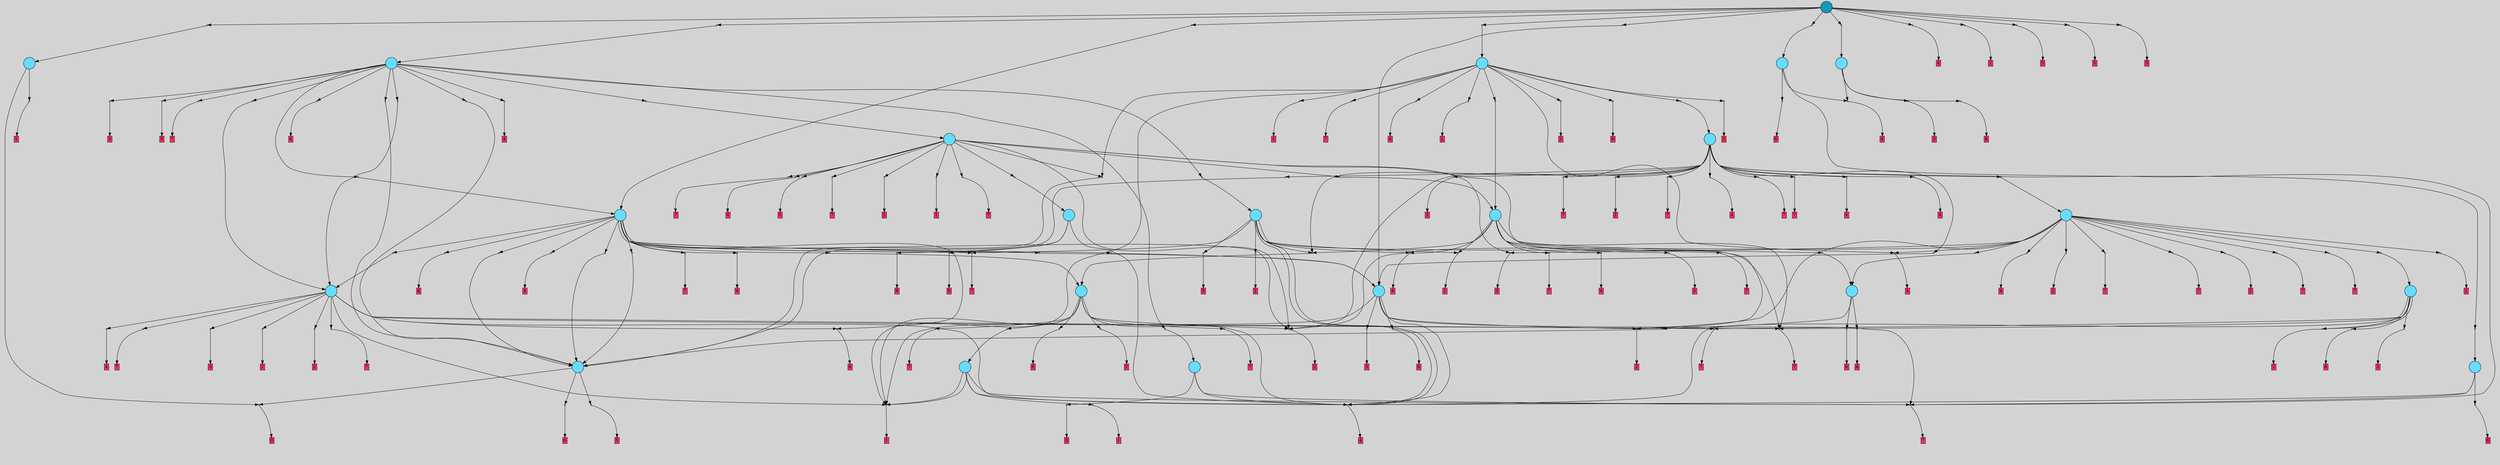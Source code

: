 // File exported with GEGELATI v1.3.1
// On the 2024-04-02 01:58:03
// With the File::TPGGraphDotExporter
digraph{
	graph[pad = "0.212, 0.055" bgcolor = lightgray]
	node[shape=circle style = filled label = ""]
		T0 [fillcolor="#66ddff"]
		T3 [fillcolor="#66ddff"]
		T4 [fillcolor="#66ddff"]
		T5 [fillcolor="#66ddff"]
		T6 [fillcolor="#66ddff"]
		T42 [fillcolor="#66ddff"]
		T81 [fillcolor="#66ddff"]
		T89 [fillcolor="#66ddff"]
		T100 [fillcolor="#66ddff"]
		T104 [fillcolor="#66ddff"]
		T315 [fillcolor="#66ddff"]
		T514 [fillcolor="#66ddff"]
		T609 [fillcolor="#66ddff"]
		T772 [fillcolor="#66ddff"]
		T863 [fillcolor="#66ddff"]
		T878 [fillcolor="#66ddff"]
		T1351 [fillcolor="#66ddff"]
		T1448 [fillcolor="#66ddff"]
		T1965 [fillcolor="#66ddff"]
		T2451 [fillcolor="#66ddff"]
		T3734 [fillcolor="#66ddff"]
		T3867 [fillcolor="#1199bb"]
		P63138 [fillcolor="#cccccc" shape=point] //
		I63138 [shape=box style=invis label="1|7&2|3#1|4&#92;n0|2&4|4#4|0&#92;n0|2&0|1#3|6&#92;n3|3&2|1#4|7&#92;n0|6&1|0#4|4&#92;n4|0&1|3#2|3&#92;n4|1&0|3#0|7&#92;n1|5&1|7#4|6&#92;n6|4&2|2#4|1&#92;n"]
		P63138 -> I63138[style=invis]
		A35072 [fillcolor="#ff3366" shape=box margin=0.03 width=0 height=0 label="0"]
		T0 -> P63138 -> A35072
		P63139 [fillcolor="#cccccc" shape=point] //
		I63139 [shape=box style=invis label="5|2&4|4#2|3&#92;n6|4&0|7#4|1&#92;n0|3&0|1#2|1&#92;n5|7&1|1#4|0&#92;n5|7&1|2#2|7&#92;n0|4&2|3#3|3&#92;n0|3&2|3#2|7&#92;n8|7&4|7#0|2&#92;n0|2&3|0#0|2&#92;n"]
		P63139 -> I63139[style=invis]
		A35073 [fillcolor="#ff3366" shape=box margin=0.03 width=0 height=0 label="1"]
		T0 -> P63139 -> A35073
		P63140 [fillcolor="#cccccc" shape=point] //
		I63140 [shape=box style=invis label="4|5&1|0#2|5&#92;n"]
		P63140 -> I63140[style=invis]
		A35074 [fillcolor="#ff3366" shape=box margin=0.03 width=0 height=0 label="3"]
		T3 -> P63140 -> A35074
		P63141 [fillcolor="#cccccc" shape=point] //
		I63141 [shape=box style=invis label="4|6&2|3#3|7&#92;n3|0&2|6#4|6&#92;n1|0&4|0#2|6&#92;n6|5&3|7#2|4&#92;n1|7&3|2#1|1&#92;n0|3&2|5#1|1&#92;n4|7&3|0#0|7&#92;n4|5&0|3#1|1&#92;n8|3&1|2#1|4&#92;n"]
		P63141 -> I63141[style=invis]
		A35075 [fillcolor="#ff3366" shape=box margin=0.03 width=0 height=0 label="4"]
		T3 -> P63141 -> A35075
		P63142 [fillcolor="#cccccc" shape=point] //
		I63142 [shape=box style=invis label="1|3&1|2#2|1&#92;n8|0&3|2#1|6&#92;n"]
		P63142 -> I63142[style=invis]
		A35076 [fillcolor="#ff3366" shape=box margin=0.03 width=0 height=0 label="4"]
		T4 -> P63142 -> A35076
		P63143 [fillcolor="#cccccc" shape=point] //
		I63143 [shape=box style=invis label="4|7&0|7#3|6&#92;n"]
		P63143 -> I63143[style=invis]
		A35077 [fillcolor="#ff3366" shape=box margin=0.03 width=0 height=0 label="5"]
		T4 -> P63143 -> A35077
		P63144 [fillcolor="#cccccc" shape=point] //
		I63144 [shape=box style=invis label="6|7&2|3#4|0&#92;n6|4&1|3#4|7&#92;n"]
		P63144 -> I63144[style=invis]
		A35078 [fillcolor="#ff3366" shape=box margin=0.03 width=0 height=0 label="5"]
		T5 -> P63144 -> A35078
		P63145 [fillcolor="#cccccc" shape=point] //
		I63145 [shape=box style=invis label="3|2&1|3#1|0&#92;n3|0&1|7#1|5&#92;n8|3&1|2#2|6&#92;n2|1&2|3#1|3&#92;n0|3&0|6#3|3&#92;n0|6&3|1#1|4&#92;n"]
		P63145 -> I63145[style=invis]
		A35079 [fillcolor="#ff3366" shape=box margin=0.03 width=0 height=0 label="6"]
		T5 -> P63145 -> A35079
		P63146 [fillcolor="#cccccc" shape=point] //
		I63146 [shape=box style=invis label="4|0&1|2#1|1&#92;n8|6&1|5#1|0&#92;n"]
		P63146 -> I63146[style=invis]
		A35080 [fillcolor="#ff3366" shape=box margin=0.03 width=0 height=0 label="6"]
		T6 -> P63146 -> A35080
		P63147 [fillcolor="#cccccc" shape=point] //
		I63147 [shape=box style=invis label="2|7&2|0#0|3&#92;n5|7&0|7#2|2&#92;n8|5&1|6#4|0&#92;n6|3&3|7#3|5&#92;n1|0&1|2#4|3&#92;n5|6&2|0#2|1&#92;n"]
		P63147 -> I63147[style=invis]
		A35081 [fillcolor="#ff3366" shape=box margin=0.03 width=0 height=0 label="7"]
		T6 -> P63147 -> A35081
		T3 -> P63147
		P63148 [fillcolor="#cccccc" shape=point] //
		I63148 [shape=box style=invis label="1|4&3|4#1|1&#92;n4|1&2|1#0|7&#92;n"]
		P63148 -> I63148[style=invis]
		A35082 [fillcolor="#ff3366" shape=box margin=0.03 width=0 height=0 label="8"]
		T4 -> P63148 -> A35082
		T5 -> P63138
		T6 -> P63142
		P63149 [fillcolor="#cccccc" shape=point] //
		I63149 [shape=box style=invis label="4|0&3|2#1|1&#92;n"]
		P63149 -> I63149[style=invis]
		A35083 [fillcolor="#ff3366" shape=box margin=0.03 width=0 height=0 label="6"]
		T42 -> P63149 -> A35083
		T42 -> P63147
		T42 -> P63141
		P63150 [fillcolor="#cccccc" shape=point] //
		I63150 [shape=box style=invis label="3|0&1|7#2|3&#92;n1|4&3|4#1|6&#92;n"]
		P63150 -> I63150[style=invis]
		A35084 [fillcolor="#ff3366" shape=box margin=0.03 width=0 height=0 label="8"]
		T81 -> P63150 -> A35084
		P63151 [fillcolor="#cccccc" shape=point] //
		I63151 [shape=box style=invis label="1|7&1|1#4|2&#92;n8|3&3|1#4|3&#92;n1|3&0|1#1|7&#92;n5|0&1|2#3|2&#92;n5|3&2|6#1|0&#92;n2|3&4|4#0|2&#92;n3|2&0|4#1|3&#92;n4|0&1|7#1|0&#92;n1|0&3|2#3|0&#92;n0|7&2|3#3|0&#92;n"]
		P63151 -> I63151[style=invis]
		A35085 [fillcolor="#ff3366" shape=box margin=0.03 width=0 height=0 label="0"]
		T81 -> P63151 -> A35085
		T81 -> P63141
		P63152 [fillcolor="#cccccc" shape=point] //
		I63152 [shape=box style=invis label="5|3&2|3#2|7&#92;n"]
		P63152 -> I63152[style=invis]
		A35086 [fillcolor="#ff3366" shape=box margin=0.03 width=0 height=0 label="1"]
		T89 -> P63152 -> A35086
		P63153 [fillcolor="#cccccc" shape=point] //
		I63153 [shape=box style=invis label="1|0&4|4#3|7&#92;n0|5&4|5#1|4&#92;n4|0&0|7#1|4&#92;n2|0&0|3#0|6&#92;n3|1&1|7#3|7&#92;n3|0&0|0#2|0&#92;n1|7&1|6#4|5&#92;n3|6&4|1#0|4&#92;n7|1&2|0#3|4&#92;n"]
		P63153 -> I63153[style=invis]
		A35087 [fillcolor="#ff3366" shape=box margin=0.03 width=0 height=0 label="2"]
		T89 -> P63153 -> A35087
		P63154 [fillcolor="#cccccc" shape=point] //
		I63154 [shape=box style=invis label="0|7&1|6#2|1&#92;n0|2&3|2#2|3&#92;n"]
		P63154 -> I63154[style=invis]
		A35088 [fillcolor="#ff3366" shape=box margin=0.03 width=0 height=0 label="3"]
		T89 -> P63154 -> A35088
		P63155 [fillcolor="#cccccc" shape=point] //
		I63155 [shape=box style=invis label="7|6&1|5#1|0&#92;n4|0&1|2#1|1&#92;n4|5&3|1#4|2&#92;n"]
		P63155 -> I63155[style=invis]
		A35089 [fillcolor="#ff3366" shape=box margin=0.03 width=0 height=0 label="6"]
		T89 -> P63155 -> A35089
		T89 -> P63141
		T89 -> P63147
		P63156 [fillcolor="#cccccc" shape=point] //
		I63156 [shape=box style=invis label="8|0&3|3#1|6&#92;n"]
		P63156 -> I63156[style=invis]
		A35090 [fillcolor="#ff3366" shape=box margin=0.03 width=0 height=0 label="4"]
		T100 -> P63156 -> A35090
		P63157 [fillcolor="#cccccc" shape=point] //
		I63157 [shape=box style=invis label="4|1&3|1#0|7&#92;n7|4&4|0#0|0&#92;n"]
		P63157 -> I63157[style=invis]
		T100 -> P63157 -> T5
		P63158 [fillcolor="#cccccc" shape=point] //
		I63158 [shape=box style=invis label="3|0&1|7#1|5&#92;n2|1&2|3#1|3&#92;n8|3&1|5#2|6&#92;n0|3&0|6#3|3&#92;n0|6&3|1#1|4&#92;n"]
		P63158 -> I63158[style=invis]
		A35091 [fillcolor="#ff3366" shape=box margin=0.03 width=0 height=0 label="6"]
		T100 -> P63158 -> A35091
		T104 -> P63141
		T104 -> P63147
		T104 -> P63152
		P63159 [fillcolor="#cccccc" shape=point] //
		I63159 [shape=box style=invis label="5|3&2|3#2|4&#92;n6|6&2|1#2|5&#92;n"]
		P63159 -> I63159[style=invis]
		A35092 [fillcolor="#ff3366" shape=box margin=0.03 width=0 height=0 label="1"]
		T104 -> P63159 -> A35092
		T104 -> P63152
		P63160 [fillcolor="#cccccc" shape=point] //
		I63160 [shape=box style=invis label="3|6&2|2#1|7&#92;n7|0&4|3#2|2&#92;n3|3&0|0#1|2&#92;n4|0&1|0#2|3&#92;n2|3&0|4#3|1&#92;n0|3&3|3#0|7&#92;n8|2&0|2#2|3&#92;n8|7&2|0#3|3&#92;n"]
		P63160 -> I63160[style=invis]
		A35093 [fillcolor="#ff3366" shape=box margin=0.03 width=0 height=0 label="7"]
		T315 -> P63160 -> A35093
		T315 -> P63152
		P63161 [fillcolor="#cccccc" shape=point] //
		I63161 [shape=box style=invis label="7|2&2|6#0|5&#92;n3|1&1|5#0|6&#92;n5|6&1|2#1|1&#92;n5|0&3|4#4|7&#92;n3|0&3|2#0|5&#92;n6|2&3|4#0|5&#92;n"]
		P63161 -> I63161[style=invis]
		A35094 [fillcolor="#ff3366" shape=box margin=0.03 width=0 height=0 label="2"]
		T315 -> P63161 -> A35094
		T315 -> P63141
		P63162 [fillcolor="#cccccc" shape=point] //
		I63162 [shape=box style=invis label="8|5&1|6#4|0&#92;n2|7&2|0#0|3&#92;n5|7&0|7#2|2&#92;n5|7&4|1#0|6&#92;n4|6&2|4#2|4&#92;n1|0&1|2#1|3&#92;n"]
		P63162 -> I63162[style=invis]
		A35095 [fillcolor="#ff3366" shape=box margin=0.03 width=0 height=0 label="7"]
		T315 -> P63162 -> A35095
		P63163 [fillcolor="#cccccc" shape=point] //
		I63163 [shape=box style=invis label="3|2&1|3#1|0&#92;n2|0&1|7#1|5&#92;n8|3&1|2#2|6&#92;n2|1&2|3#1|3&#92;n0|6&3|1#1|4&#92;n0|3&0|6#3|3&#92;n"]
		P63163 -> I63163[style=invis]
		A35096 [fillcolor="#ff3366" shape=box margin=0.03 width=0 height=0 label="6"]
		T315 -> P63163 -> A35096
		P63164 [fillcolor="#cccccc" shape=point] //
		I63164 [shape=box style=invis label="4|6&3|2#2|4&#92;n2|3&0|7#1|3&#92;n1|1&2|7#4|7&#92;n4|6&2|5#0|0&#92;n1|3&4|3#1|7&#92;n8|4&4|6#4|7&#92;n6|5&4|3#4|3&#92;n4|7&0|2#4|0&#92;n4|0&0|5#2|3&#92;n"]
		P63164 -> I63164[style=invis]
		T315 -> P63164 -> T104
		P63165 [fillcolor="#cccccc" shape=point] //
		I63165 [shape=box style=invis label="3|7&3|6#4|2&#92;n5|6&1|2#1|1&#92;n3|1&1|5#1|6&#92;n7|2&2|6#0|5&#92;n5|0&3|4#4|7&#92;n6|2&3|4#0|5&#92;n"]
		P63165 -> I63165[style=invis]
		A35097 [fillcolor="#ff3366" shape=box margin=0.03 width=0 height=0 label="2"]
		T315 -> P63165 -> A35097
		T514 -> P63141
		P63166 [fillcolor="#cccccc" shape=point] //
		I63166 [shape=box style=invis label="7|2&2|6#0|5&#92;n5|6&1|2#1|1&#92;n0|7&3|4#0|5&#92;n5|0&3|4#4|7&#92;n7|6&0|0#3|5&#92;n3|0&3|2#0|5&#92;n"]
		P63166 -> I63166[style=invis]
		A35098 [fillcolor="#ff3366" shape=box margin=0.03 width=0 height=0 label="2"]
		T514 -> P63166 -> A35098
		P63167 [fillcolor="#cccccc" shape=point] //
		I63167 [shape=box style=invis label="2|1&2|3#1|3&#92;n2|0&1|7#1|5&#92;n8|3&1|2#2|6&#92;n3|2&1|3#1|0&#92;n0|6&3|1#1|4&#92;n0|3&0|6#3|7&#92;n"]
		P63167 -> I63167[style=invis]
		A35099 [fillcolor="#ff3366" shape=box margin=0.03 width=0 height=0 label="6"]
		T514 -> P63167 -> A35099
		P63168 [fillcolor="#cccccc" shape=point] //
		I63168 [shape=box style=invis label="0|7&1|6#2|1&#92;n8|0&3|1#0|7&#92;n0|2&3|2#2|3&#92;n"]
		P63168 -> I63168[style=invis]
		A35100 [fillcolor="#ff3366" shape=box margin=0.03 width=0 height=0 label="3"]
		T514 -> P63168 -> A35100
		P63169 [fillcolor="#cccccc" shape=point] //
		I63169 [shape=box style=invis label="8|6&0|5#2|5&#92;n1|0&1|1#4|3&#92;n5|7&0|7#3|6&#92;n2|0&4|0#3|4&#92;n2|3&3|7#2|5&#92;n6|6&4|6#1|4&#92;n"]
		P63169 -> I63169[style=invis]
		A35101 [fillcolor="#ff3366" shape=box margin=0.03 width=0 height=0 label="7"]
		T514 -> P63169 -> A35101
		T514 -> P63166
		P63170 [fillcolor="#cccccc" shape=point] //
		I63170 [shape=box style=invis label="8|2&0|7#4|6&#92;n8|0&1|4#0|0&#92;n6|6&0|5#0|5&#92;n"]
		P63170 -> I63170[style=invis]
		A35102 [fillcolor="#ff3366" shape=box margin=0.03 width=0 height=0 label="7"]
		T514 -> P63170 -> A35102
		P63171 [fillcolor="#cccccc" shape=point] //
		I63171 [shape=box style=invis label="3|6&2|2#1|7&#92;n7|0&4|3#2|2&#92;n3|3&0|0#1|2&#92;n8|7&2|0#3|3&#92;n7|2&0|2#4|7&#92;n0|3&3|3#4|7&#92;n8|2&0|2#2|3&#92;n2|3&0|5#3|1&#92;n"]
		P63171 -> I63171[style=invis]
		A35103 [fillcolor="#ff3366" shape=box margin=0.03 width=0 height=0 label="7"]
		T609 -> P63171 -> A35103
		P63172 [fillcolor="#cccccc" shape=point] //
		I63172 [shape=box style=invis label="3|2&1|3#1|0&#92;n2|0&1|7#1|5&#92;n0|6&3|1#1|4&#92;n2|2&2|3#1|3&#92;n8|3&1|2#2|6&#92;n0|3&0|6#3|3&#92;n"]
		P63172 -> I63172[style=invis]
		A35104 [fillcolor="#ff3366" shape=box margin=0.03 width=0 height=0 label="6"]
		T609 -> P63172 -> A35104
		T609 -> P63170
		P63173 [fillcolor="#cccccc" shape=point] //
		I63173 [shape=box style=invis label="3|4&1|1#2|2&#92;n8|5&2|6#3|0&#92;n8|7&2|5#4|0&#92;n1|0&3|5#0|0&#92;n5|5&3|7#3|0&#92;n"]
		P63173 -> I63173[style=invis]
		A35105 [fillcolor="#ff3366" shape=box margin=0.03 width=0 height=0 label="3"]
		T609 -> P63173 -> A35105
		P63174 [fillcolor="#cccccc" shape=point] //
		I63174 [shape=box style=invis label="1|0&4|4#3|7&#92;n5|3&3|4#4|3&#92;n4|0&0|7#1|4&#92;n2|0&0|3#0|6&#92;n0|5&4|5#1|4&#92;n3|1&1|7#3|7&#92;n1|7&1|6#4|5&#92;n3|6&4|1#0|4&#92;n7|1&2|0#3|4&#92;n"]
		P63174 -> I63174[style=invis]
		A35106 [fillcolor="#ff3366" shape=box margin=0.03 width=0 height=0 label="2"]
		T609 -> P63174 -> A35106
		P63175 [fillcolor="#cccccc" shape=point] //
		I63175 [shape=box style=invis label="3|3&1|5#0|6&#92;n7|2&2|6#0|5&#92;n5|0&3|4#4|7&#92;n3|0&3|2#0|5&#92;n6|2&3|4#0|5&#92;n"]
		P63175 -> I63175[style=invis]
		A35107 [fillcolor="#ff3366" shape=box margin=0.03 width=0 height=0 label="2"]
		T609 -> P63175 -> A35107
		T609 -> P63141
		P63176 [fillcolor="#cccccc" shape=point] //
		I63176 [shape=box style=invis label="5|5&0|7#3|2&#92;n8|5&1|6#4|0&#92;n5|6&2|0#2|1&#92;n1|0&1|4#4|3&#92;n6|0&4|5#2|0&#92;n"]
		P63176 -> I63176[style=invis]
		A35108 [fillcolor="#ff3366" shape=box margin=0.03 width=0 height=0 label="7"]
		T609 -> P63176 -> A35108
		T609 -> P63169
		P63177 [fillcolor="#cccccc" shape=point] //
		I63177 [shape=box style=invis label="4|6&2|3#3|7&#92;n1|0&4|0#2|6&#92;n3|0&2|6#4|6&#92;n6|7&3|7#2|4&#92;n1|7&3|2#1|1&#92;n4|7&3|0#0|7&#92;n4|5&0|3#1|1&#92;n8|3&1|2#1|4&#92;n"]
		P63177 -> I63177[style=invis]
		A35109 [fillcolor="#ff3366" shape=box margin=0.03 width=0 height=0 label="4"]
		T609 -> P63177 -> A35109
		T609 -> P63152
		P63178 [fillcolor="#cccccc" shape=point] //
		I63178 [shape=box style=invis label="2|7&2|0#0|3&#92;n2|0&3|1#0|0&#92;n1|4&4|6#2|5&#92;n2|0&4|1#1|4&#92;n5|6&2|0#3|1&#92;n6|3&3|0#0|3&#92;n6|3&0|7#2|5&#92;n"]
		P63178 -> I63178[style=invis]
		A35110 [fillcolor="#ff3366" shape=box margin=0.03 width=0 height=0 label="7"]
		T772 -> P63178 -> A35110
		P63179 [fillcolor="#cccccc" shape=point] //
		I63179 [shape=box style=invis label="2|7&3|7#4|1&#92;n1|7&3|4#1|1&#92;n4|5&3|3#1|1&#92;n1|2&4|2#2|6&#92;n3|4&2|4#0|5&#92;n4|6&4|3#3|7&#92;n8|3&1|0#2|1&#92;n4|5&3|7#2|4&#92;n"]
		P63179 -> I63179[style=invis]
		A35111 [fillcolor="#ff3366" shape=box margin=0.03 width=0 height=0 label="4"]
		T772 -> P63179 -> A35111
		P63180 [fillcolor="#cccccc" shape=point] //
		I63180 [shape=box style=invis label="7|2&2|6#0|5&#92;n3|1&1|5#0|6&#92;n5|0&3|4#4|4&#92;n7|6&0|0#3|5&#92;n5|6&1|2#1|1&#92;n6|7&3|4#0|5&#92;n3|0&3|2#0|5&#92;n"]
		P63180 -> I63180[style=invis]
		A35112 [fillcolor="#ff3366" shape=box margin=0.03 width=0 height=0 label="2"]
		T772 -> P63180 -> A35112
		T772 -> P63169
		P63181 [fillcolor="#cccccc" shape=point] //
		I63181 [shape=box style=invis label="7|6&0|0#3|5&#92;n3|1&1|5#0|6&#92;n5|6&1|2#1|1&#92;n7|2&2|5#0|5&#92;n6|7&3|4#0|5&#92;n3|0&3|2#0|5&#92;n"]
		P63181 -> I63181[style=invis]
		A35113 [fillcolor="#ff3366" shape=box margin=0.03 width=0 height=0 label="2"]
		T772 -> P63181 -> A35113
		P63182 [fillcolor="#cccccc" shape=point] //
		I63182 [shape=box style=invis label="3|2&4|7#1|4&#92;n4|7&0|2#3|6&#92;n"]
		P63182 -> I63182[style=invis]
		A35114 [fillcolor="#ff3366" shape=box margin=0.03 width=0 height=0 label="5"]
		T772 -> P63182 -> A35114
		P63183 [fillcolor="#cccccc" shape=point] //
		I63183 [shape=box style=invis label="0|7&1|6#2|1&#92;n8|0&3|1#4|7&#92;n1|4&4|3#1|6&#92;n0|5&3|2#2|3&#92;n"]
		P63183 -> I63183[style=invis]
		T772 -> P63183 -> T315
		T772 -> P63141
		T772 -> P63141
		P63184 [fillcolor="#cccccc" shape=point] //
		I63184 [shape=box style=invis label="4|6&2|3#4|7&#92;n3|0&2|6#4|6&#92;n0|5&3|2#3|3&#92;n1|0&4|0#1|6&#92;n4|5&0|3#1|1&#92;n0|3&2|5#1|1&#92;n8|3&1|2#1|4&#92;n6|5&3|7#2|4&#92;n4|7&3|0#0|7&#92;n"]
		P63184 -> I63184[style=invis]
		A35115 [fillcolor="#ff3366" shape=box margin=0.03 width=0 height=0 label="4"]
		T863 -> P63184 -> A35115
		P63185 [fillcolor="#cccccc" shape=point] //
		I63185 [shape=box style=invis label="8|7&3|5#3|1&#92;n4|5&1|0#2|5&#92;n"]
		P63185 -> I63185[style=invis]
		A35116 [fillcolor="#ff3366" shape=box margin=0.03 width=0 height=0 label="3"]
		T863 -> P63185 -> A35116
		P63186 [fillcolor="#cccccc" shape=point] //
		I63186 [shape=box style=invis label="6|6&4|6#1|4&#92;n2|1&3|7#2|5&#92;n2|0&4|0#3|4&#92;n3|5&0|1#1|1&#92;n4|3&0|2#4|0&#92;n"]
		P63186 -> I63186[style=invis]
		T863 -> P63186 -> T514
		P63187 [fillcolor="#cccccc" shape=point] //
		I63187 [shape=box style=invis label="3|0&2|0#3|6&#92;n8|3&0|2#2|4&#92;n6|7&3|7#2|3&#92;n4|0&4|5#3|4&#92;n4|6&2|5#3|7&#92;n1|2&3|1#1|1&#92;n6|7&1|1#4|5&#92;n8|2&4|6#2|4&#92;n4|6&0|7#4|3&#92;n2|2&1|6#4|3&#92;n"]
		P63187 -> I63187[style=invis]
		A35117 [fillcolor="#ff3366" shape=box margin=0.03 width=0 height=0 label="4"]
		T863 -> P63187 -> A35117
		T863 -> P63161
		P63188 [fillcolor="#cccccc" shape=point] //
		I63188 [shape=box style=invis label="3|7&3|6#4|2&#92;n5|6&1|2#0|1&#92;n0|2&3|4#0|5&#92;n3|1&1|5#1|6&#92;n7|2&2|6#0|5&#92;n3|3&0|4#3|5&#92;n"]
		P63188 -> I63188[style=invis]
		A35118 [fillcolor="#ff3366" shape=box margin=0.03 width=0 height=0 label="2"]
		T863 -> P63188 -> A35118
		P63189 [fillcolor="#cccccc" shape=point] //
		I63189 [shape=box style=invis label="0|3&1|3#2|5&#92;n5|3&4|7#3|5&#92;n0|5&3|3#2|1&#92;n2|5&1|7#0|3&#92;n"]
		P63189 -> I63189[style=invis]
		A35119 [fillcolor="#ff3366" shape=box margin=0.03 width=0 height=0 label="7"]
		T863 -> P63189 -> A35119
		P63190 [fillcolor="#cccccc" shape=point] //
		I63190 [shape=box style=invis label="4|5&0|3#1|1&#92;n3|0&2|6#4|6&#92;n3|3&3|5#3|4&#92;n4|7&3|0#0|7&#92;n0|3&2|5#1|1&#92;n1|0&4|0#2|6&#92;n4|4&2|7#1|2&#92;n4|6&2|3#3|1&#92;n6|5&3|7#2|4&#92;n"]
		P63190 -> I63190[style=invis]
		T863 -> P63190 -> T100
		T863 -> P63153
		P63191 [fillcolor="#cccccc" shape=point] //
		I63191 [shape=box style=invis label="7|3&4|7#3|5&#92;n0|5&0|3#2|1&#92;n2|5&1|7#0|3&#92;n"]
		P63191 -> I63191[style=invis]
		A35120 [fillcolor="#ff3366" shape=box margin=0.03 width=0 height=0 label="7"]
		T863 -> P63191 -> A35120
		P63192 [fillcolor="#cccccc" shape=point] //
		I63192 [shape=box style=invis label="7|2&2|6#0|5&#92;n5|6&1|2#1|1&#92;n3|1&1|5#1|6&#92;n3|7&1|6#4|2&#92;n6|2&3|4#0|5&#92;n"]
		P63192 -> I63192[style=invis]
		A35121 [fillcolor="#ff3366" shape=box margin=0.03 width=0 height=0 label="2"]
		T863 -> P63192 -> A35121
		P63193 [fillcolor="#cccccc" shape=point] //
		I63193 [shape=box style=invis label="5|7&0|7#2|6&#92;n2|0&4|0#3|4&#92;n1|0&1|1#0|3&#92;n2|3&2|3#2|5&#92;n8|6&0|5#2|5&#92;n"]
		P63193 -> I63193[style=invis]
		A35122 [fillcolor="#ff3366" shape=box margin=0.03 width=0 height=0 label="7"]
		T863 -> P63193 -> A35122
		P63194 [fillcolor="#cccccc" shape=point] //
		I63194 [shape=box style=invis label="3|6&2|2#1|7&#92;n4|0&1|0#2|3&#92;n3|3&0|0#1|2&#92;n7|0&4|3#2|2&#92;n2|3&0|4#3|1&#92;n0|3&3|3#0|7&#92;n8|2&0|2#3|3&#92;n8|7&2|0#3|3&#92;n"]
		P63194 -> I63194[style=invis]
		A35123 [fillcolor="#ff3366" shape=box margin=0.03 width=0 height=0 label="7"]
		T863 -> P63194 -> A35123
		P63195 [fillcolor="#cccccc" shape=point] //
		I63195 [shape=box style=invis label="7|2&2|6#0|5&#92;n5|0&3|4#4|7&#92;n2|5&2|0#0|5&#92;n5|6&1|2#1|1&#92;n3|0&3|2#0|5&#92;n6|2&3|4#0|5&#92;n"]
		P63195 -> I63195[style=invis]
		A35124 [fillcolor="#ff3366" shape=box margin=0.03 width=0 height=0 label="2"]
		T863 -> P63195 -> A35124
		P63196 [fillcolor="#cccccc" shape=point] //
		I63196 [shape=box style=invis label="2|7&2|0#0|3&#92;n2|0&3|1#0|6&#92;n1|4&4|6#2|5&#92;n5|6&2|0#3|1&#92;n2|0&4|1#1|4&#92;n6|3&3|0#0|3&#92;n6|3&0|7#2|5&#92;n3|7&4|3#2|0&#92;n"]
		P63196 -> I63196[style=invis]
		A35125 [fillcolor="#ff3366" shape=box margin=0.03 width=0 height=0 label="7"]
		T878 -> P63196 -> A35125
		T878 -> P63179
		P63197 [fillcolor="#cccccc" shape=point] //
		I63197 [shape=box style=invis label="4|5&0|3#1|7&#92;n3|3&2|3#0|0&#92;n3|0&2|6#4|6&#92;n3|3&4|4#0|0&#92;n4|0&3|0#0|7&#92;n4|6&2|3#3|7&#92;n6|5&3|7#2|5&#92;n"]
		P63197 -> I63197[style=invis]
		A35126 [fillcolor="#ff3366" shape=box margin=0.03 width=0 height=0 label="4"]
		T878 -> P63197 -> A35126
		T878 -> P63180
		T878 -> P63169
		P63198 [fillcolor="#cccccc" shape=point] //
		I63198 [shape=box style=invis label="4|7&0|4#3|6&#92;n3|2&4|7#1|4&#92;n"]
		P63198 -> I63198[style=invis]
		A35127 [fillcolor="#ff3366" shape=box margin=0.03 width=0 height=0 label="5"]
		T878 -> P63198 -> A35127
		T878 -> P63183
		P63199 [fillcolor="#cccccc" shape=point] //
		I63199 [shape=box style=invis label="1|0&1|1#4|3&#92;n8|6&0|5#2|5&#92;n2|3&0|6#2|7&#92;n5|7&0|7#3|6&#92;n2|0&4|5#3|4&#92;n2|3&3|7#2|5&#92;n6|6&4|6#1|4&#92;n"]
		P63199 -> I63199[style=invis]
		A35128 [fillcolor="#ff3366" shape=box margin=0.03 width=0 height=0 label="7"]
		T878 -> P63199 -> A35128
		P63200 [fillcolor="#cccccc" shape=point] //
		I63200 [shape=box style=invis label="3|3&2|1#0|4&#92;n5|5&4|5#1|7&#92;n2|3&3|6#3|0&#92;n1|0&4|0#2|6&#92;n4|5&3|5#4|5&#92;n4|1&0|5#3|6&#92;n8|1&1|6#2|4&#92;n3|5&3|4#2|2&#92;n3|0&3|6#3|2&#92;n"]
		P63200 -> I63200[style=invis]
		T878 -> P63200 -> T100
		P63201 [fillcolor="#cccccc" shape=point] //
		I63201 [shape=box style=invis label="7|4&0|2#3|2&#92;n3|5&4|4#2|7&#92;n8|4&4|6#4|1&#92;n4|3&3|3#4|7&#92;n"]
		P63201 -> I63201[style=invis]
		A35129 [fillcolor="#ff3366" shape=box margin=0.03 width=0 height=0 label="7"]
		T1351 -> P63201 -> A35129
		P63202 [fillcolor="#cccccc" shape=point] //
		I63202 [shape=box style=invis label="5|6&1|2#1|1&#92;n3|1&1|5#0|6&#92;n7|2&2|6#0|5&#92;n5|0&3|4#4|7&#92;n3|0&3|2#0|5&#92;n6|2&0|4#0|5&#92;n"]
		P63202 -> I63202[style=invis]
		A35130 [fillcolor="#ff3366" shape=box margin=0.03 width=0 height=0 label="2"]
		T1351 -> P63202 -> A35130
		P63203 [fillcolor="#cccccc" shape=point] //
		I63203 [shape=box style=invis label="3|0&2|6#4|6&#92;n1|7&0|6#1|2&#92;n6|5&3|7#2|4&#92;n1|7&3|5#1|1&#92;n4|6&2|3#3|7&#92;n8|0&3|6#2|4&#92;n3|1&4|0#3|0&#92;n4|5&0|3#1|1&#92;n"]
		P63203 -> I63203[style=invis]
		T1351 -> P63203 -> T89
		P63204 [fillcolor="#cccccc" shape=point] //
		I63204 [shape=box style=invis label="5|0&2|7#1|0&#92;n5|5&1|7#3|4&#92;n"]
		P63204 -> I63204[style=invis]
		T1351 -> P63204 -> T42
		P63205 [fillcolor="#cccccc" shape=point] //
		I63205 [shape=box style=invis label="1|4&4|6#2|5&#92;n2|0&2|1#0|0&#92;n2|7&2|0#0|3&#92;n2|0&4|1#1|4&#92;n5|6&2|0#3|1&#92;n6|3&3|0#0|3&#92;n"]
		P63205 -> I63205[style=invis]
		A35131 [fillcolor="#ff3366" shape=box margin=0.03 width=0 height=0 label="7"]
		T1351 -> P63205 -> A35131
		P63206 [fillcolor="#cccccc" shape=point] //
		I63206 [shape=box style=invis label="1|0&4|0#2|6&#92;n3|0&2|6#4|6&#92;n1|7&4|6#0|0&#92;n4|6&2|3#3|7&#92;n6|5&3|7#2|5&#92;n4|5&0|3#1|1&#92;n0|3&2|5#1|1&#92;n4|7&3|0#0|7&#92;n1|7&3|2#1|5&#92;n8|3&1|2#1|4&#92;n"]
		P63206 -> I63206[style=invis]
		A35132 [fillcolor="#ff3366" shape=box margin=0.03 width=0 height=0 label="4"]
		T1351 -> P63206 -> A35132
		P63207 [fillcolor="#cccccc" shape=point] //
		I63207 [shape=box style=invis label="4|2&0|3#1|1&#92;n6|2&1|6#3|5&#92;n4|6&2|3#3|7&#92;n3|6&2|1#1|6&#92;n4|3&3|1#4|7&#92;n0|0&4|0#2|6&#92;n6|5&3|7#2|4&#92;n0|1&0|3#0|5&#92;n8|3&1|6#4|2&#92;n4|7&3|0#0|7&#92;n"]
		P63207 -> I63207[style=invis]
		T1351 -> P63207 -> T863
		P63208 [fillcolor="#cccccc" shape=point] //
		I63208 [shape=box style=invis label="5|5&3|0#4|1&#92;n2|0&4|3#1|4&#92;n6|6&0|7#2|5&#92;n4|7&1|6#1|3&#92;n1|3&3|4#1|7&#92;n6|1&4|5#1|1&#92;n"]
		P63208 -> I63208[style=invis]
		T1351 -> P63208 -> T5
		P63209 [fillcolor="#cccccc" shape=point] //
		I63209 [shape=box style=invis label="3|5&4|4#2|7&#92;n8|0&3|1#1|6&#92;n7|4&0|2#3|2&#92;n4|3&3|3#4|7&#92;n"]
		P63209 -> I63209[style=invis]
		A35133 [fillcolor="#ff3366" shape=box margin=0.03 width=0 height=0 label="7"]
		T1351 -> P63209 -> A35133
		P63210 [fillcolor="#cccccc" shape=point] //
		I63210 [shape=box style=invis label="8|1&3|1#1|6&#92;n8|1&3|1#4|5&#92;n3|5&4|4#2|7&#92;n7|4&0|2#3|2&#92;n4|3&3|3#4|7&#92;n"]
		P63210 -> I63210[style=invis]
		A35134 [fillcolor="#ff3366" shape=box margin=0.03 width=0 height=0 label="7"]
		T1351 -> P63210 -> A35134
		T1351 -> P63183
		P63211 [fillcolor="#cccccc" shape=point] //
		I63211 [shape=box style=invis label="3|0&2|6#4|6&#92;n6|5&3|7#2|2&#92;n1|7&3|0#0|1&#92;n5|2&2|5#1|6&#92;n1|0&4|0#2|6&#92;n0|3&2|5#2|1&#92;n4|5&0|3#1|1&#92;n3|0&2|0#2|3&#92;n1|7&3|7#1|1&#92;n"]
		P63211 -> I63211[style=invis]
		A35135 [fillcolor="#ff3366" shape=box margin=0.03 width=0 height=0 label="4"]
		T1351 -> P63211 -> A35135
		T1351 -> P63161
		P63212 [fillcolor="#cccccc" shape=point] //
		I63212 [shape=box style=invis label="4|6&2|3#3|7&#92;n3|0&2|6#4|6&#92;n1|2&4|0#2|6&#92;n2|3&4|7#0|2&#92;n7|5&3|7#2|4&#92;n8|3&1|2#1|4&#92;n0|3&2|5#1|1&#92;n8|7&3|2#1|1&#92;n"]
		P63212 -> I63212[style=invis]
		A35136 [fillcolor="#ff3366" shape=box margin=0.03 width=0 height=0 label="4"]
		T1351 -> P63212 -> A35136
		P63213 [fillcolor="#cccccc" shape=point] //
		I63213 [shape=box style=invis label="6|2&3|4#0|5&#92;n3|1&4|5#0|6&#92;n7|4&2|6#0|5&#92;n5|0&3|4#4|7&#92;n5|6&1|2#1|1&#92;n"]
		P63213 -> I63213[style=invis]
		A35137 [fillcolor="#ff3366" shape=box margin=0.03 width=0 height=0 label="2"]
		T1351 -> P63213 -> A35137
		P63214 [fillcolor="#cccccc" shape=point] //
		I63214 [shape=box style=invis label="4|6&2|3#4|7&#92;n4|5&0|3#1|1&#92;n3|0&2|6#4|6&#92;n0|5&3|2#3|3&#92;n1|0&4|0#1|6&#92;n7|1&4|3#4|5&#92;n0|3&2|5#1|1&#92;n8|2&1|2#1|4&#92;n6|5&3|7#2|4&#92;n4|7&3|0#0|7&#92;n"]
		P63214 -> I63214[style=invis]
		A35138 [fillcolor="#ff3366" shape=box margin=0.03 width=0 height=0 label="4"]
		T1448 -> P63214 -> A35138
		P63215 [fillcolor="#cccccc" shape=point] //
		I63215 [shape=box style=invis label="3|2&4|6#0|2&#92;n2|2&3|3#4|2&#92;n6|6&3|3#1|4&#92;n3|6&2|0#1|2&#92;n0|7&4|3#3|5&#92;n5|5&2|4#0|7&#92;n2|0&2|2#3|4&#92;n"]
		P63215 -> I63215[style=invis]
		A35139 [fillcolor="#ff3366" shape=box margin=0.03 width=0 height=0 label="5"]
		T1448 -> P63215 -> A35139
		T1448 -> P63185
		T1448 -> P63161
		T1448 -> P63153
		P63216 [fillcolor="#cccccc" shape=point] //
		I63216 [shape=box style=invis label="3|2&0|3#0|3&#92;n7|0&1|3#3|2&#92;n1|4&1|2#2|5&#92;n0|4&3|2#2|5&#92;n"]
		P63216 -> I63216[style=invis]
		A35140 [fillcolor="#ff3366" shape=box margin=0.03 width=0 height=0 label="7"]
		T1448 -> P63216 -> A35140
		P63217 [fillcolor="#cccccc" shape=point] //
		I63217 [shape=box style=invis label="7|2&2|6#0|5&#92;n5|0&3|4#4|7&#92;n1|1&1|0#2|7&#92;n3|3&1|5#1|6&#92;n3|7&3|6#4|2&#92;n4|6&1|2#1|1&#92;n6|2&3|4#0|5&#92;n"]
		P63217 -> I63217[style=invis]
		A35141 [fillcolor="#ff3366" shape=box margin=0.03 width=0 height=0 label="2"]
		T1448 -> P63217 -> A35141
		P63218 [fillcolor="#cccccc" shape=point] //
		I63218 [shape=box style=invis label="1|2&1|5#0|5&#92;n1|7&3|2#1|1&#92;n6|5&3|7#2|4&#92;n4|7&3|0#0|7&#92;n0|2&2|5#1|1&#92;n3|7&2|6#4|6&#92;n4|6&2|3#3|7&#92;n1|0&4|0#0|0&#92;n"]
		P63218 -> I63218[style=invis]
		T1448 -> P63218 -> T5
		P63219 [fillcolor="#cccccc" shape=point] //
		I63219 [shape=box style=invis label="3|4&3|4#4|5&#92;n4|0&1|1#0|6&#92;n1|0&0|4#0|5&#92;n6|6&4|6#1|4&#92;n2|7&3|3#2|7&#92;n5|7&0|7#3|6&#92;n2|0&4|2#3|4&#92;n"]
		P63219 -> I63219[style=invis]
		T1448 -> P63219 -> T878
		P63220 [fillcolor="#cccccc" shape=point] //
		I63220 [shape=box style=invis label="1|1&0|5#0|1&#92;n5|3&2|3#2|7&#92;n"]
		P63220 -> I63220[style=invis]
		A35142 [fillcolor="#ff3366" shape=box margin=0.03 width=0 height=0 label="1"]
		T1448 -> P63220 -> A35142
		P63221 [fillcolor="#cccccc" shape=point] //
		I63221 [shape=box style=invis label="3|3&0|0#1|2&#92;n8|7&3|0#3|3&#92;n3|0&2|1#3|3&#92;n3|3&3|3#0|0&#92;n3|0&4|5#3|7&#92;n8|0&1|0#2|3&#92;n8|2&0|2#3|3&#92;n1|0&1|4#3|1&#92;n"]
		P63221 -> I63221[style=invis]
		A35143 [fillcolor="#ff3366" shape=box margin=0.03 width=0 height=0 label="7"]
		T1448 -> P63221 -> A35143
		P63222 [fillcolor="#cccccc" shape=point] //
		I63222 [shape=box style=invis label="5|3&1|4#2|0&#92;n1|0&3|4#2|2&#92;n4|5&0|2#1|3&#92;n7|7&0|6#2|7&#92;n"]
		P63222 -> I63222[style=invis]
		T1448 -> P63222 -> T81
		P63223 [fillcolor="#cccccc" shape=point] //
		I63223 [shape=box style=invis label="6|0&2|4#0|6&#92;n0|5&3|1#1|1&#92;n"]
		P63223 -> I63223[style=invis]
		A35144 [fillcolor="#ff3366" shape=box margin=0.03 width=0 height=0 label="7"]
		T1448 -> P63223 -> A35144
		P63224 [fillcolor="#cccccc" shape=point] //
		I63224 [shape=box style=invis label="7|3&0|1#1|1&#92;n8|6&4|5#2|7&#92;n6|0&0|5#3|6&#92;n1|3&4|2#3|1&#92;n7|4&4|7#3|4&#92;n0|6&2|0#0|5&#92;n5|4&0|2#4|5&#92;n1|3&4|1#4|1&#92;n5|0&4|5#3|1&#92;n"]
		P63224 -> I63224[style=invis]
		A35145 [fillcolor="#ff3366" shape=box margin=0.03 width=0 height=0 label="7"]
		T1965 -> P63224 -> A35145
		T1965 -> P63161
		P63225 [fillcolor="#cccccc" shape=point] //
		I63225 [shape=box style=invis label="1|0&4|0#4|6&#92;n3|0&2|6#4|6&#92;n4|5&0|3#1|1&#92;n3|1&4|0#0|0&#92;n8|4&3|6#4|4&#92;n6|5&3|7#2|4&#92;n8|3&1|2#1|1&#92;n"]
		P63225 -> I63225[style=invis]
		T1965 -> P63225 -> T89
		P63226 [fillcolor="#cccccc" shape=point] //
		I63226 [shape=box style=invis label="3|0&2|6#4|6&#92;n6|5&3|7#2|2&#92;n5|2&2|5#1|6&#92;n1|0&4|0#2|6&#92;n1|7&3|7#1|1&#92;n4|5&0|3#1|1&#92;n0|3&2|5#2|1&#92;n0|3&3|4#2|1&#92;n3|0&2|0#0|3&#92;n"]
		P63226 -> I63226[style=invis]
		A35146 [fillcolor="#ff3366" shape=box margin=0.03 width=0 height=0 label="4"]
		T1965 -> P63226 -> A35146
		P63227 [fillcolor="#cccccc" shape=point] //
		I63227 [shape=box style=invis label="2|0&0|1#1|6&#92;n5|1&1|7#3|4&#92;n2|7&3|6#4|4&#92;n1|3&0|7#2|7&#92;n4|0&0|7#1|4&#92;n3|0&0|0#2|0&#92;n3|6&4|7#4|4&#92;n1|1&1|6#4|5&#92;n4|1&4|3#2|2&#92;n1|0&4|4#3|7&#92;n"]
		P63227 -> I63227[style=invis]
		T1965 -> P63227 -> T609
		T1965 -> P63178
		P63228 [fillcolor="#cccccc" shape=point] //
		I63228 [shape=box style=invis label="5|1&1|3#4|5&#92;n6|1&1|0#3|6&#92;n7|0&1|1#1|7&#92;n0|3&4|3#2|0&#92;n"]
		P63228 -> I63228[style=invis]
		A35147 [fillcolor="#ff3366" shape=box margin=0.03 width=0 height=0 label="4"]
		T1965 -> P63228 -> A35147
		P63229 [fillcolor="#cccccc" shape=point] //
		I63229 [shape=box style=invis label="1|7&0|5#1|3&#92;n7|1&0|0#3|4&#92;n2|3&4|5#3|1&#92;n5|0&2|7#1|5&#92;n6|2&3|2#2|5&#92;n5|6&3|3#4|0&#92;n3|2&4|6#2|5&#92;n7|4&1|2#2|7&#92;n"]
		P63229 -> I63229[style=invis]
		T1965 -> P63229 -> T5
		P63230 [fillcolor="#cccccc" shape=point] //
		I63230 [shape=box style=invis label="3|0&2|6#4|6&#92;n1|0&4|0#2|6&#92;n6|5&3|7#2|4&#92;n0|3&2|5#1|1&#92;n1|7&3|2#1|1&#92;n4|7&3|0#0|7&#92;n4|5&0|3#1|0&#92;n8|3&1|2#1|4&#92;n"]
		P63230 -> I63230[style=invis]
		A35148 [fillcolor="#ff3366" shape=box margin=0.03 width=0 height=0 label="4"]
		T1965 -> P63230 -> A35148
		T1965 -> P63178
		T1965 -> P63172
		P63231 [fillcolor="#cccccc" shape=point] //
		I63231 [shape=box style=invis label="4|2&0|1#4|0&#92;n5|6&2|0#4|1&#92;n2|0&4|0#1|4&#92;n1|4&4|6#2|5&#92;n4|3&3|0#0|3&#92;n4|7&1|5#4|3&#92;n2|7&2|0#0|3&#92;n5|4&0|6#1|5&#92;n6|3&0|7#2|5&#92;n"]
		P63231 -> I63231[style=invis]
		T1965 -> P63231 -> T5
		P63232 [fillcolor="#cccccc" shape=point] //
		I63232 [shape=box style=invis label="1|0&4|0#4|6&#92;n3|0&2|6#4|6&#92;n6|5&3|7#2|4&#92;n3|1&4|0#3|0&#92;n8|0&3|6#4|4&#92;n4|6&2|3#3|7&#92;n1|7&3|5#1|1&#92;n4|5&0|3#1|1&#92;n8|3&1|2#1|1&#92;n"]
		P63232 -> I63232[style=invis]
		T1965 -> P63232 -> T89
		P63233 [fillcolor="#cccccc" shape=point] //
		I63233 [shape=box style=invis label="0|3&3|2#2|3&#92;n8|0&3|1#4|7&#92;n0|7&1|6#2|1&#92;n"]
		P63233 -> I63233[style=invis]
		T1965 -> P63233 -> T315
		P63234 [fillcolor="#cccccc" shape=point] //
		I63234 [shape=box style=invis label="0|2&2|5#1|1&#92;n1|0&3|2#1|1&#92;n6|5&3|7#2|4&#92;n4|7&3|0#0|7&#92;n1|2&1|5#0|5&#92;n3|7&2|6#4|6&#92;n4|6&2|3#3|7&#92;n1|0&4|0#0|0&#92;n"]
		P63234 -> I63234[style=invis]
		T1965 -> P63234 -> T5
		P63235 [fillcolor="#cccccc" shape=point] //
		I63235 [shape=box style=invis label="5|4&1|6#1|6&#92;n3|5&3|5#1|1&#92;n1|5&4|2#1|7&#92;n2|0&1|1#1|7&#92;n3|5&2|0#2|2&#92;n"]
		P63235 -> I63235[style=invis]
		T2451 -> P63235 -> T1351
		T2451 -> P63218
		P63236 [fillcolor="#cccccc" shape=point] //
		I63236 [shape=box style=invis label="4|0&1|1#3|6&#92;n2|5&2|6#4|2&#92;n2|7&3|3#2|7&#92;n6|6&4|5#1|4&#92;n1|0&0|4#0|5&#92;n5|7&0|7#3|6&#92;n2|0&4|2#3|4&#92;n"]
		P63236 -> I63236[style=invis]
		T2451 -> P63236 -> T878
		P63237 [fillcolor="#cccccc" shape=point] //
		I63237 [shape=box style=invis label="2|6&4|1#4|6&#92;n6|0&1|0#2|4&#92;n1|6&3|4#0|2&#92;n6|1&2|1#2|3&#92;n5|3&2|3#2|4&#92;n1|5&1|1#1|4&#92;n"]
		P63237 -> I63237[style=invis]
		A35149 [fillcolor="#ff3366" shape=box margin=0.03 width=0 height=0 label="1"]
		T2451 -> P63237 -> A35149
		P63238 [fillcolor="#cccccc" shape=point] //
		I63238 [shape=box style=invis label="7|0&1|3#3|2&#92;n0|4&1|2#2|5&#92;n4|4&0|4#1|5&#92;n1|4&1|1#2|5&#92;n"]
		P63238 -> I63238[style=invis]
		A35150 [fillcolor="#ff3366" shape=box margin=0.03 width=0 height=0 label="7"]
		T2451 -> P63238 -> A35150
		T2451 -> P63152
		P63239 [fillcolor="#cccccc" shape=point] //
		I63239 [shape=box style=invis label="8|5&1|2#1|4&#92;n4|7&3|1#0|7&#92;n1|2&4|5#1|6&#92;n4|5&0|3#1|1&#92;n5|0&0|2#3|3&#92;n7|2&1|5#3|6&#92;n8|2&3|2#2|3&#92;n"]
		P63239 -> I63239[style=invis]
		A35151 [fillcolor="#ff3366" shape=box margin=0.03 width=0 height=0 label="4"]
		T2451 -> P63239 -> A35151
		T2451 -> P63184
		P63240 [fillcolor="#cccccc" shape=point] //
		I63240 [shape=box style=invis label="7|2&2|6#0|5&#92;n3|1&0|5#0|6&#92;n5|6&1|2#1|1&#92;n8|6&0|7#1|7&#92;n3|0&3|2#0|5&#92;n6|2&3|4#0|5&#92;n"]
		P63240 -> I63240[style=invis]
		A35152 [fillcolor="#ff3366" shape=box margin=0.03 width=0 height=0 label="2"]
		T2451 -> P63240 -> A35152
		P63241 [fillcolor="#cccccc" shape=point] //
		I63241 [shape=box style=invis label="6|2&3|4#0|5&#92;n7|2&2|6#0|5&#92;n5|0&3|7#4|7&#92;n5|6&1|2#3|1&#92;n3|1&1|5#0|6&#92;n3|0&3|2#0|5&#92;n6|4&0|0#2|5&#92;n"]
		P63241 -> I63241[style=invis]
		A35153 [fillcolor="#ff3366" shape=box margin=0.03 width=0 height=0 label="2"]
		T2451 -> P63241 -> A35153
		P63242 [fillcolor="#cccccc" shape=point] //
		I63242 [shape=box style=invis label="3|2&1|3#1|0&#92;n3|0&1|7#1|5&#92;n8|3&1|2#2|6&#92;n2|1&2|3#1|3&#92;n0|3&0|6#3|3&#92;n1|6&3|1#0|4&#92;n"]
		P63242 -> I63242[style=invis]
		A35154 [fillcolor="#ff3366" shape=box margin=0.03 width=0 height=0 label="6"]
		T2451 -> P63242 -> A35154
		P63243 [fillcolor="#cccccc" shape=point] //
		I63243 [shape=box style=invis label="7|4&3|2#1|7&#92;n6|1&1|5#0|6&#92;n7|3&4|7#1|6&#92;n5|4&3|7#2|6&#92;n3|0&1|6#3|2&#92;n3|6&0|0#3|6&#92;n5|5&0|5#1|1&#92;n7|6&1|2#1|1&#92;n7|3&2|7#0|7&#92;n"]
		P63243 -> I63243[style=invis]
		A35155 [fillcolor="#ff3366" shape=box margin=0.03 width=0 height=0 label="2"]
		T2451 -> P63243 -> A35155
		P63244 [fillcolor="#cccccc" shape=point] //
		I63244 [shape=box style=invis label="2|1&1|4#1|4&#92;n6|0&2|1#0|2&#92;n3|0&2|5#4|0&#92;n0|7&0|2#2|3&#92;n"]
		P63244 -> I63244[style=invis]
		A35156 [fillcolor="#ff3366" shape=box margin=0.03 width=0 height=0 label="3"]
		T3734 -> P63244 -> A35156
		P63245 [fillcolor="#cccccc" shape=point] //
		I63245 [shape=box style=invis label="1|4&2|1#1|7&#92;n1|7&2|6#4|5&#92;n1|0&4|4#3|7&#92;n2|7&4|5#1|6&#92;n3|6&4|1#0|4&#92;n4|0&0|7#1|4&#92;n3|1&0|0#2|1&#92;n"]
		P63245 -> I63245[style=invis]
		T3734 -> P63245 -> T1448
		P63246 [fillcolor="#cccccc" shape=point] //
		I63246 [shape=box style=invis label="1|5&1|4#1|7&#92;n2|5&0|4#2|5&#92;n8|6&4|4#3|3&#92;n3|5&4|2#3|3&#92;n0|0&1|0#0|3&#92;n4|0&2|5#3|4&#92;n"]
		P63246 -> I63246[style=invis]
		T3734 -> P63246 -> T772
		P63247 [fillcolor="#cccccc" shape=point] //
		I63247 [shape=box style=invis label="2|0&1|1#1|1&#92;n0|4&4|4#1|0&#92;n4|3&0|2#3|2&#92;n"]
		P63247 -> I63247[style=invis]
		T3734 -> P63247 -> T1965
		P63248 [fillcolor="#cccccc" shape=point] //
		I63248 [shape=box style=invis label="5|1&2|7#3|1&#92;n6|6&3|3#1|4&#92;n2|2&3|3#4|2&#92;n6|0&2|6#3|3&#92;n5|6&2|4#0|7&#92;n7|1&0|1#4|0&#92;n0|7&4|3#3|3&#92;n2|0&2|2#3|4&#92;n0|3&1|6#4|3&#92;n"]
		P63248 -> I63248[style=invis]
		A35157 [fillcolor="#ff3366" shape=box margin=0.03 width=0 height=0 label="5"]
		T3734 -> P63248 -> A35157
		P63249 [fillcolor="#cccccc" shape=point] //
		I63249 [shape=box style=invis label="3|0&2|2#3|2&#92;n1|0&4|0#1|6&#92;n4|0&2|5#4|7&#92;n6|6&4|2#2|2&#92;n3|4&1|1#3|1&#92;n5|2&4|1#1|2&#92;n4|2&4|0#2|7&#92;n6|6&0|6#4|4&#92;n0|3&2|2#0|1&#92;n4|7&3|5#4|1&#92;n"]
		P63249 -> I63249[style=invis]
		T3734 -> P63249 -> T3
		P63250 [fillcolor="#cccccc" shape=point] //
		I63250 [shape=box style=invis label="1|2&1|5#0|5&#92;n4|6&2|3#3|7&#92;n6|5&3|2#2|4&#92;n3|7&2|6#4|6&#92;n4|7&3|0#0|7&#92;n8|3&1|2#0|2&#92;n1|7&3|2#1|1&#92;n1|0&4|5#0|0&#92;n"]
		P63250 -> I63250[style=invis]
		T3734 -> P63250 -> T5
		P63251 [fillcolor="#cccccc" shape=point] //
		I63251 [shape=box style=invis label="4|3&4|7#0|2&#92;n2|7&3|6#0|4&#92;n4|0&0|7#1|6&#92;n3|4&1|5#3|4&#92;n1|5&1|6#4|5&#92;n6|0&4|1#2|5&#92;n3|3&3|5#3|4&#92;n5|1&1|7#0|0&#92;n2|5&0|0#1|0&#92;n"]
		P63251 -> I63251[style=invis]
		T3734 -> P63251 -> T609
		P63252 [fillcolor="#cccccc" shape=point] //
		I63252 [shape=box style=invis label="5|7&0|7#1|7&#92;n3|1&2|2#1|5&#92;n8|4&2|0#2|7&#92;n8|2&3|1#4|0&#92;n4|6&3|0#1|0&#92;n3|7&2|0#2|2&#92;n8|4&3|2#0|0&#92;n4|6&2|0#3|4&#92;n2|4&0|7#3|5&#92;n3|0&4|7#3|4&#92;n"]
		P63252 -> I63252[style=invis]
		T3734 -> P63252 -> T5
		P63253 [fillcolor="#cccccc" shape=point] //
		I63253 [shape=box style=invis label="3|6&2|2#1|7&#92;n7|0&4|3#2|2&#92;n2|3&0|5#3|1&#92;n8|7&2|0#3|3&#92;n7|2&0|2#4|7&#92;n7|6&0|7#3|6&#92;n8|2&0|2#2|3&#92;n3|3&0|0#3|2&#92;n"]
		P63253 -> I63253[style=invis]
		A35158 [fillcolor="#ff3366" shape=box margin=0.03 width=0 height=0 label="7"]
		T3734 -> P63253 -> A35158
		P63254 [fillcolor="#cccccc" shape=point] //
		I63254 [shape=box style=invis label="4|6&2|3#4|7&#92;n0|5&3|2#3|3&#92;n3|0&2|6#4|6&#92;n4|5&0|3#1|1&#92;n1|0&4|0#1|6&#92;n7|1&4|3#4|2&#92;n0|5&1|2#1|1&#92;n6|5&3|7#2|4&#92;n8|2&1|2#1|4&#92;n4|7&3|0#0|7&#92;n"]
		P63254 -> I63254[style=invis]
		A35159 [fillcolor="#ff3366" shape=box margin=0.03 width=0 height=0 label="4"]
		T3734 -> P63254 -> A35159
		P63255 [fillcolor="#cccccc" shape=point] //
		I63255 [shape=box style=invis label="3|0&2|6#4|6&#92;n6|5&3|7#2|4&#92;n7|1&4|7#4|5&#92;n8|2&1|2#1|4&#92;n0|5&3|2#3|3&#92;n1|7&3|2#4|1&#92;n1|4&0|7#4|2&#92;n4|7&0|0#0|7&#92;n"]
		P63255 -> I63255[style=invis]
		A35160 [fillcolor="#ff3366" shape=box margin=0.03 width=0 height=0 label="4"]
		T3734 -> P63255 -> A35160
		P63256 [fillcolor="#cccccc" shape=point] //
		I63256 [shape=box style=invis label="2|0&0|1#1|6&#92;n5|1&1|7#3|4&#92;n2|5&4|5#1|0&#92;n2|7&3|6#0|4&#92;n1|3&0|7#2|7&#92;n4|0&0|7#1|4&#92;n3|6&4|7#4|4&#92;n4|1&4|3#2|2&#92;n1|1&1|6#4|5&#92;n1|0&4|4#3|7&#92;n"]
		P63256 -> I63256[style=invis]
		T3734 -> P63256 -> T609
		P63257 [fillcolor="#cccccc" shape=point] //
		I63257 [shape=box style=invis label="3|6&2|3#4|7&#92;n8|2&0|4#1|4&#92;n1|0&4|0#1|6&#92;n0|0&2|5#2|0&#92;n7|1&3|7#2|7&#92;n7|1&4|2#4|5&#92;n7|5&4|1#0|7&#92;n0|5&3|2#3|3&#92;n6|5&4|7#2|4&#92;n"]
		P63257 -> I63257[style=invis]
		A35161 [fillcolor="#ff3366" shape=box margin=0.03 width=0 height=0 label="4"]
		T3867 -> P63257 -> A35161
		P63258 [fillcolor="#cccccc" shape=point] //
		I63258 [shape=box style=invis label="0|4&4|4#4|6&#92;n2|0&1|1#1|7&#92;n"]
		P63258 -> I63258[style=invis]
		T3867 -> P63258 -> T1965
		P63259 [fillcolor="#cccccc" shape=point] //
		I63259 [shape=box style=invis label="1|4&2|1#1|7&#92;n3|1&0|0#2|0&#92;n7|4&2|0#3|6&#92;n2|0&3|5#0|3&#92;n2|7&4|5#1|6&#92;n4|0&0|7#1|4&#92;n1|7&2|6#4|5&#92;n3|6&4|1#0|4&#92;n"]
		P63259 -> I63259[style=invis]
		T3867 -> P63259 -> T3734
		P63260 [fillcolor="#cccccc" shape=point] //
		I63260 [shape=box style=invis label="3|1&1|5#0|6&#92;n3|0&3|2#0|5&#92;n0|2&1|0#1|3&#92;n5|0&3|4#4|7&#92;n7|2&2|6#0|5&#92;n1|0&3|1#2|3&#92;n"]
		P63260 -> I63260[style=invis]
		A35162 [fillcolor="#ff3366" shape=box margin=0.03 width=0 height=0 label="2"]
		T3867 -> P63260 -> A35162
		P63261 [fillcolor="#cccccc" shape=point] //
		I63261 [shape=box style=invis label="1|0&3|6#3|6&#92;n5|3&2|0#0|0&#92;n"]
		P63261 -> I63261[style=invis]
		T3867 -> P63261 -> T89
		P63262 [fillcolor="#cccccc" shape=point] //
		I63262 [shape=box style=invis label="1|4&1|1#2|5&#92;n7|0&1|3#4|2&#92;n4|3&1|5#3|7&#92;n8|6&1|7#0|3&#92;n"]
		P63262 -> I63262[style=invis]
		T3867 -> P63262 -> T0
		P63263 [fillcolor="#cccccc" shape=point] //
		I63263 [shape=box style=invis label="6|4&4|1#1|4&#92;n0|6&2|0#2|7&#92;n6|2&3|3#1|4&#92;n2|4&4|0#1|5&#92;n1|0&2|1#3|3&#92;n5|4&3|6#0|0&#92;n0|4&0|7#4|4&#92;n2|0&2|6#2|1&#92;n1|4&0|5#0|7&#92;n"]
		P63263 -> I63263[style=invis]
		A35163 [fillcolor="#ff3366" shape=box margin=0.03 width=0 height=0 label="5"]
		T3867 -> P63263 -> A35163
		P63264 [fillcolor="#cccccc" shape=point] //
		I63264 [shape=box style=invis label="6|0&4|2#4|0&#92;n5|1&2|2#3|3&#92;n4|6&2|2#2|6&#92;n7|4&1|7#4|2&#92;n1|0&0|4#0|0&#92;n"]
		P63264 -> I63264[style=invis]
		T3867 -> P63264 -> T6
		P63265 [fillcolor="#cccccc" shape=point] //
		I63265 [shape=box style=invis label="6|0&2|6#3|3&#92;n2|2&3|3#4|2&#92;n8|7&1|4#1|0&#92;n6|6&3|3#1|4&#92;n7|1&0|3#4|0&#92;n0|7&4|3#3|3&#92;n0|3&1|6#4|3&#92;n2|0&2|2#3|4&#92;n"]
		P63265 -> I63265[style=invis]
		A35164 [fillcolor="#ff3366" shape=box margin=0.03 width=0 height=0 label="5"]
		T3867 -> P63265 -> A35164
		P63266 [fillcolor="#cccccc" shape=point] //
		I63266 [shape=box style=invis label="1|0&4|6#0|6&#92;n0|0&0|0#0|1&#92;n4|5&2|6#4|6&#92;n6|0&2|0#0|2&#92;n4|6&1|3#1|7&#92;n1|7&3|2#1|1&#92;n2|7&0|1#3|0&#92;n1|0&3|5#3|4&#92;n1|3&3|4#4|4&#92;n"]
		P63266 -> I63266[style=invis]
		T3867 -> P63266 -> T4
		P63267 [fillcolor="#cccccc" shape=point] //
		I63267 [shape=box style=invis label="3|4&1|1#2|2&#92;n1|0&3|5#0|0&#92;n8|5&2|6#3|0&#92;n5|0&3|7#3|0&#92;n"]
		P63267 -> I63267[style=invis]
		A35165 [fillcolor="#ff3366" shape=box margin=0.03 width=0 height=0 label="3"]
		T3867 -> P63267 -> A35165
		P63268 [fillcolor="#cccccc" shape=point] //
		I63268 [shape=box style=invis label="2|2&2|3#2|3&#92;n7|0&1|2#1|7&#92;n8|3&0|2#2|6&#92;n0|6&1|4#0|4&#92;n8|5&1|7#3|6&#92;n5|0&3|0#3|1&#92;n7|5&0|1#2|0&#92;n0|0&3|2#3|1&#92;n2|0&1|4#1|5&#92;n6|3&0|6#3|3&#92;n"]
		P63268 -> I63268[style=invis]
		T3867 -> P63268 -> T2451
		{ rank= same T3867 }
}

